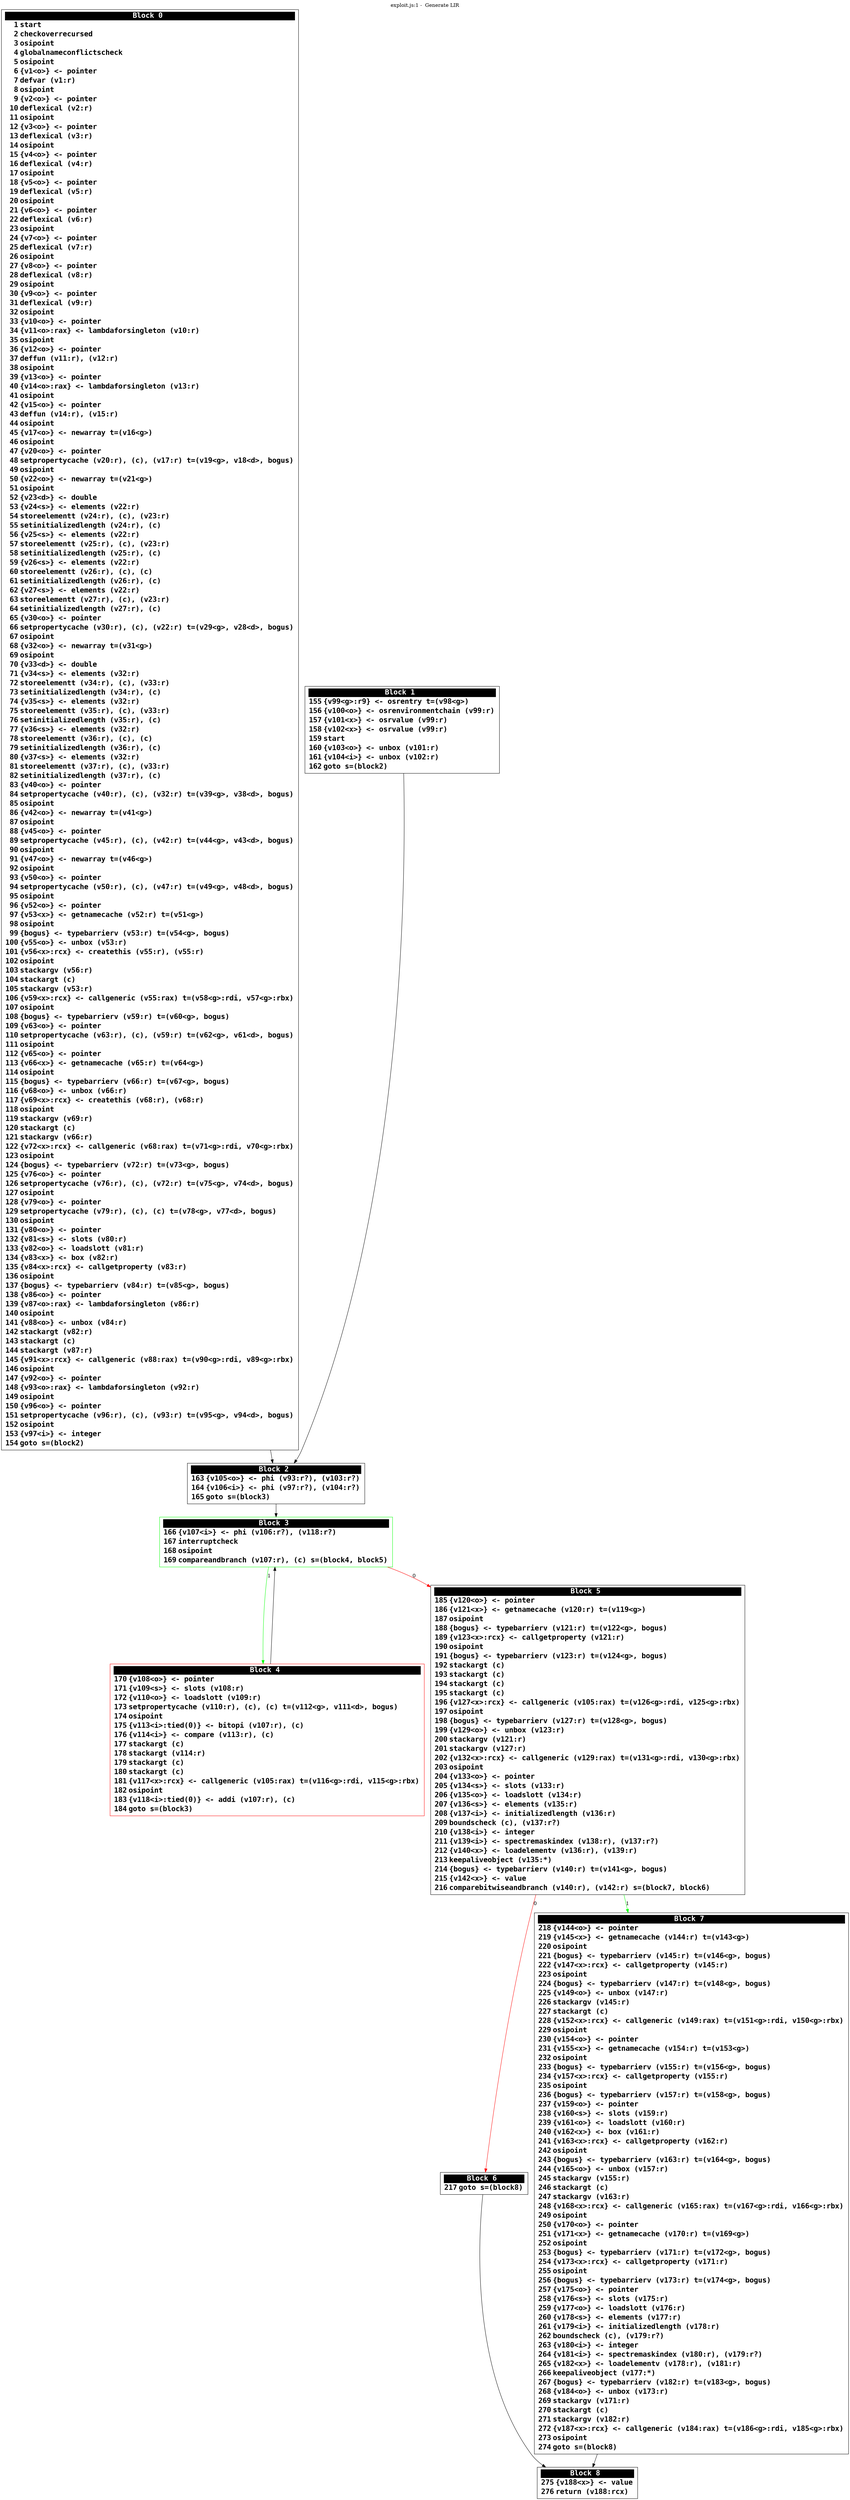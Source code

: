 digraph {
labelloc = t;
labelfontsize = 30;
label = "exploit.js:1 -  Generate LIR";
  rankdir=TB
  splines=true

  "Block0" [ shape=box fontsize=20 fontname="Consolas Bold" label=<<table border="0" cellborder="0" cellpadding="1"><tr><td align="center" bgcolor="black" colspan="3"><font color="white">Block 0 </font></td></tr><tr><td align="right" port="i1">1</td><td align="left">start</td></tr><tr><td align="right" port="i2">2</td><td align="left">checkoverrecursed</td></tr><tr><td align="right" port="i3">3</td><td align="left">osipoint</td></tr><tr><td align="right" port="i4">4</td><td align="left">globalnameconflictscheck</td></tr><tr><td align="right" port="i5">5</td><td align="left">osipoint</td></tr><tr><td align="right" port="i6">6</td><td align="left">{v1&lt;o&gt;} &lt;- pointer</td></tr><tr><td align="right" port="i7">7</td><td align="left">defvar (v1:r)</td></tr><tr><td align="right" port="i8">8</td><td align="left">osipoint</td></tr><tr><td align="right" port="i9">9</td><td align="left">{v2&lt;o&gt;} &lt;- pointer</td></tr><tr><td align="right" port="i10">10</td><td align="left">deflexical (v2:r)</td></tr><tr><td align="right" port="i11">11</td><td align="left">osipoint</td></tr><tr><td align="right" port="i12">12</td><td align="left">{v3&lt;o&gt;} &lt;- pointer</td></tr><tr><td align="right" port="i13">13</td><td align="left">deflexical (v3:r)</td></tr><tr><td align="right" port="i14">14</td><td align="left">osipoint</td></tr><tr><td align="right" port="i15">15</td><td align="left">{v4&lt;o&gt;} &lt;- pointer</td></tr><tr><td align="right" port="i16">16</td><td align="left">deflexical (v4:r)</td></tr><tr><td align="right" port="i17">17</td><td align="left">osipoint</td></tr><tr><td align="right" port="i18">18</td><td align="left">{v5&lt;o&gt;} &lt;- pointer</td></tr><tr><td align="right" port="i19">19</td><td align="left">deflexical (v5:r)</td></tr><tr><td align="right" port="i20">20</td><td align="left">osipoint</td></tr><tr><td align="right" port="i21">21</td><td align="left">{v6&lt;o&gt;} &lt;- pointer</td></tr><tr><td align="right" port="i22">22</td><td align="left">deflexical (v6:r)</td></tr><tr><td align="right" port="i23">23</td><td align="left">osipoint</td></tr><tr><td align="right" port="i24">24</td><td align="left">{v7&lt;o&gt;} &lt;- pointer</td></tr><tr><td align="right" port="i25">25</td><td align="left">deflexical (v7:r)</td></tr><tr><td align="right" port="i26">26</td><td align="left">osipoint</td></tr><tr><td align="right" port="i27">27</td><td align="left">{v8&lt;o&gt;} &lt;- pointer</td></tr><tr><td align="right" port="i28">28</td><td align="left">deflexical (v8:r)</td></tr><tr><td align="right" port="i29">29</td><td align="left">osipoint</td></tr><tr><td align="right" port="i30">30</td><td align="left">{v9&lt;o&gt;} &lt;- pointer</td></tr><tr><td align="right" port="i31">31</td><td align="left">deflexical (v9:r)</td></tr><tr><td align="right" port="i32">32</td><td align="left">osipoint</td></tr><tr><td align="right" port="i33">33</td><td align="left">{v10&lt;o&gt;} &lt;- pointer</td></tr><tr><td align="right" port="i34">34</td><td align="left">{v11&lt;o&gt;:rax} &lt;- lambdaforsingleton (v10:r)</td></tr><tr><td align="right" port="i35">35</td><td align="left">osipoint</td></tr><tr><td align="right" port="i36">36</td><td align="left">{v12&lt;o&gt;} &lt;- pointer</td></tr><tr><td align="right" port="i37">37</td><td align="left">deffun (v11:r), (v12:r)</td></tr><tr><td align="right" port="i38">38</td><td align="left">osipoint</td></tr><tr><td align="right" port="i39">39</td><td align="left">{v13&lt;o&gt;} &lt;- pointer</td></tr><tr><td align="right" port="i40">40</td><td align="left">{v14&lt;o&gt;:rax} &lt;- lambdaforsingleton (v13:r)</td></tr><tr><td align="right" port="i41">41</td><td align="left">osipoint</td></tr><tr><td align="right" port="i42">42</td><td align="left">{v15&lt;o&gt;} &lt;- pointer</td></tr><tr><td align="right" port="i43">43</td><td align="left">deffun (v14:r), (v15:r)</td></tr><tr><td align="right" port="i44">44</td><td align="left">osipoint</td></tr><tr><td align="right" port="i45">45</td><td align="left">{v17&lt;o&gt;} &lt;- newarray t=(v16&lt;g&gt;)</td></tr><tr><td align="right" port="i46">46</td><td align="left">osipoint</td></tr><tr><td align="right" port="i47">47</td><td align="left">{v20&lt;o&gt;} &lt;- pointer</td></tr><tr><td align="right" port="i48">48</td><td align="left">setpropertycache (v20:r), (c), (v17:r) t=(v19&lt;g&gt;, v18&lt;d&gt;, bogus)</td></tr><tr><td align="right" port="i49">49</td><td align="left">osipoint</td></tr><tr><td align="right" port="i50">50</td><td align="left">{v22&lt;o&gt;} &lt;- newarray t=(v21&lt;g&gt;)</td></tr><tr><td align="right" port="i51">51</td><td align="left">osipoint</td></tr><tr><td align="right" port="i52">52</td><td align="left">{v23&lt;d&gt;} &lt;- double</td></tr><tr><td align="right" port="i53">53</td><td align="left">{v24&lt;s&gt;} &lt;- elements (v22:r)</td></tr><tr><td align="right" port="i54">54</td><td align="left">storeelementt (v24:r), (c), (v23:r)</td></tr><tr><td align="right" port="i55">55</td><td align="left">setinitializedlength (v24:r), (c)</td></tr><tr><td align="right" port="i56">56</td><td align="left">{v25&lt;s&gt;} &lt;- elements (v22:r)</td></tr><tr><td align="right" port="i57">57</td><td align="left">storeelementt (v25:r), (c), (v23:r)</td></tr><tr><td align="right" port="i58">58</td><td align="left">setinitializedlength (v25:r), (c)</td></tr><tr><td align="right" port="i59">59</td><td align="left">{v26&lt;s&gt;} &lt;- elements (v22:r)</td></tr><tr><td align="right" port="i60">60</td><td align="left">storeelementt (v26:r), (c), (c)</td></tr><tr><td align="right" port="i61">61</td><td align="left">setinitializedlength (v26:r), (c)</td></tr><tr><td align="right" port="i62">62</td><td align="left">{v27&lt;s&gt;} &lt;- elements (v22:r)</td></tr><tr><td align="right" port="i63">63</td><td align="left">storeelementt (v27:r), (c), (v23:r)</td></tr><tr><td align="right" port="i64">64</td><td align="left">setinitializedlength (v27:r), (c)</td></tr><tr><td align="right" port="i65">65</td><td align="left">{v30&lt;o&gt;} &lt;- pointer</td></tr><tr><td align="right" port="i66">66</td><td align="left">setpropertycache (v30:r), (c), (v22:r) t=(v29&lt;g&gt;, v28&lt;d&gt;, bogus)</td></tr><tr><td align="right" port="i67">67</td><td align="left">osipoint</td></tr><tr><td align="right" port="i68">68</td><td align="left">{v32&lt;o&gt;} &lt;- newarray t=(v31&lt;g&gt;)</td></tr><tr><td align="right" port="i69">69</td><td align="left">osipoint</td></tr><tr><td align="right" port="i70">70</td><td align="left">{v33&lt;d&gt;} &lt;- double</td></tr><tr><td align="right" port="i71">71</td><td align="left">{v34&lt;s&gt;} &lt;- elements (v32:r)</td></tr><tr><td align="right" port="i72">72</td><td align="left">storeelementt (v34:r), (c), (v33:r)</td></tr><tr><td align="right" port="i73">73</td><td align="left">setinitializedlength (v34:r), (c)</td></tr><tr><td align="right" port="i74">74</td><td align="left">{v35&lt;s&gt;} &lt;- elements (v32:r)</td></tr><tr><td align="right" port="i75">75</td><td align="left">storeelementt (v35:r), (c), (v33:r)</td></tr><tr><td align="right" port="i76">76</td><td align="left">setinitializedlength (v35:r), (c)</td></tr><tr><td align="right" port="i77">77</td><td align="left">{v36&lt;s&gt;} &lt;- elements (v32:r)</td></tr><tr><td align="right" port="i78">78</td><td align="left">storeelementt (v36:r), (c), (c)</td></tr><tr><td align="right" port="i79">79</td><td align="left">setinitializedlength (v36:r), (c)</td></tr><tr><td align="right" port="i80">80</td><td align="left">{v37&lt;s&gt;} &lt;- elements (v32:r)</td></tr><tr><td align="right" port="i81">81</td><td align="left">storeelementt (v37:r), (c), (v33:r)</td></tr><tr><td align="right" port="i82">82</td><td align="left">setinitializedlength (v37:r), (c)</td></tr><tr><td align="right" port="i83">83</td><td align="left">{v40&lt;o&gt;} &lt;- pointer</td></tr><tr><td align="right" port="i84">84</td><td align="left">setpropertycache (v40:r), (c), (v32:r) t=(v39&lt;g&gt;, v38&lt;d&gt;, bogus)</td></tr><tr><td align="right" port="i85">85</td><td align="left">osipoint</td></tr><tr><td align="right" port="i86">86</td><td align="left">{v42&lt;o&gt;} &lt;- newarray t=(v41&lt;g&gt;)</td></tr><tr><td align="right" port="i87">87</td><td align="left">osipoint</td></tr><tr><td align="right" port="i88">88</td><td align="left">{v45&lt;o&gt;} &lt;- pointer</td></tr><tr><td align="right" port="i89">89</td><td align="left">setpropertycache (v45:r), (c), (v42:r) t=(v44&lt;g&gt;, v43&lt;d&gt;, bogus)</td></tr><tr><td align="right" port="i90">90</td><td align="left">osipoint</td></tr><tr><td align="right" port="i91">91</td><td align="left">{v47&lt;o&gt;} &lt;- newarray t=(v46&lt;g&gt;)</td></tr><tr><td align="right" port="i92">92</td><td align="left">osipoint</td></tr><tr><td align="right" port="i93">93</td><td align="left">{v50&lt;o&gt;} &lt;- pointer</td></tr><tr><td align="right" port="i94">94</td><td align="left">setpropertycache (v50:r), (c), (v47:r) t=(v49&lt;g&gt;, v48&lt;d&gt;, bogus)</td></tr><tr><td align="right" port="i95">95</td><td align="left">osipoint</td></tr><tr><td align="right" port="i96">96</td><td align="left">{v52&lt;o&gt;} &lt;- pointer</td></tr><tr><td align="right" port="i97">97</td><td align="left">{v53&lt;x&gt;} &lt;- getnamecache (v52:r) t=(v51&lt;g&gt;)</td></tr><tr><td align="right" port="i98">98</td><td align="left">osipoint</td></tr><tr><td align="right" port="i99">99</td><td align="left">{bogus} &lt;- typebarrierv (v53:r) t=(v54&lt;g&gt;, bogus)</td></tr><tr><td align="right" port="i100">100</td><td align="left">{v55&lt;o&gt;} &lt;- unbox (v53:r)</td></tr><tr><td align="right" port="i101">101</td><td align="left">{v56&lt;x&gt;:rcx} &lt;- createthis (v55:r), (v55:r)</td></tr><tr><td align="right" port="i102">102</td><td align="left">osipoint</td></tr><tr><td align="right" port="i103">103</td><td align="left">stackargv (v56:r)</td></tr><tr><td align="right" port="i104">104</td><td align="left">stackargt (c)</td></tr><tr><td align="right" port="i105">105</td><td align="left">stackargv (v53:r)</td></tr><tr><td align="right" port="i106">106</td><td align="left">{v59&lt;x&gt;:rcx} &lt;- callgeneric (v55:rax) t=(v58&lt;g&gt;:rdi, v57&lt;g&gt;:rbx)</td></tr><tr><td align="right" port="i107">107</td><td align="left">osipoint</td></tr><tr><td align="right" port="i108">108</td><td align="left">{bogus} &lt;- typebarrierv (v59:r) t=(v60&lt;g&gt;, bogus)</td></tr><tr><td align="right" port="i109">109</td><td align="left">{v63&lt;o&gt;} &lt;- pointer</td></tr><tr><td align="right" port="i110">110</td><td align="left">setpropertycache (v63:r), (c), (v59:r) t=(v62&lt;g&gt;, v61&lt;d&gt;, bogus)</td></tr><tr><td align="right" port="i111">111</td><td align="left">osipoint</td></tr><tr><td align="right" port="i112">112</td><td align="left">{v65&lt;o&gt;} &lt;- pointer</td></tr><tr><td align="right" port="i113">113</td><td align="left">{v66&lt;x&gt;} &lt;- getnamecache (v65:r) t=(v64&lt;g&gt;)</td></tr><tr><td align="right" port="i114">114</td><td align="left">osipoint</td></tr><tr><td align="right" port="i115">115</td><td align="left">{bogus} &lt;- typebarrierv (v66:r) t=(v67&lt;g&gt;, bogus)</td></tr><tr><td align="right" port="i116">116</td><td align="left">{v68&lt;o&gt;} &lt;- unbox (v66:r)</td></tr><tr><td align="right" port="i117">117</td><td align="left">{v69&lt;x&gt;:rcx} &lt;- createthis (v68:r), (v68:r)</td></tr><tr><td align="right" port="i118">118</td><td align="left">osipoint</td></tr><tr><td align="right" port="i119">119</td><td align="left">stackargv (v69:r)</td></tr><tr><td align="right" port="i120">120</td><td align="left">stackargt (c)</td></tr><tr><td align="right" port="i121">121</td><td align="left">stackargv (v66:r)</td></tr><tr><td align="right" port="i122">122</td><td align="left">{v72&lt;x&gt;:rcx} &lt;- callgeneric (v68:rax) t=(v71&lt;g&gt;:rdi, v70&lt;g&gt;:rbx)</td></tr><tr><td align="right" port="i123">123</td><td align="left">osipoint</td></tr><tr><td align="right" port="i124">124</td><td align="left">{bogus} &lt;- typebarrierv (v72:r) t=(v73&lt;g&gt;, bogus)</td></tr><tr><td align="right" port="i125">125</td><td align="left">{v76&lt;o&gt;} &lt;- pointer</td></tr><tr><td align="right" port="i126">126</td><td align="left">setpropertycache (v76:r), (c), (v72:r) t=(v75&lt;g&gt;, v74&lt;d&gt;, bogus)</td></tr><tr><td align="right" port="i127">127</td><td align="left">osipoint</td></tr><tr><td align="right" port="i128">128</td><td align="left">{v79&lt;o&gt;} &lt;- pointer</td></tr><tr><td align="right" port="i129">129</td><td align="left">setpropertycache (v79:r), (c), (c) t=(v78&lt;g&gt;, v77&lt;d&gt;, bogus)</td></tr><tr><td align="right" port="i130">130</td><td align="left">osipoint</td></tr><tr><td align="right" port="i131">131</td><td align="left">{v80&lt;o&gt;} &lt;- pointer</td></tr><tr><td align="right" port="i132">132</td><td align="left">{v81&lt;s&gt;} &lt;- slots (v80:r)</td></tr><tr><td align="right" port="i133">133</td><td align="left">{v82&lt;o&gt;} &lt;- loadslott (v81:r)</td></tr><tr><td align="right" port="i134">134</td><td align="left">{v83&lt;x&gt;} &lt;- box (v82:r)</td></tr><tr><td align="right" port="i135">135</td><td align="left">{v84&lt;x&gt;:rcx} &lt;- callgetproperty (v83:r)</td></tr><tr><td align="right" port="i136">136</td><td align="left">osipoint</td></tr><tr><td align="right" port="i137">137</td><td align="left">{bogus} &lt;- typebarrierv (v84:r) t=(v85&lt;g&gt;, bogus)</td></tr><tr><td align="right" port="i138">138</td><td align="left">{v86&lt;o&gt;} &lt;- pointer</td></tr><tr><td align="right" port="i139">139</td><td align="left">{v87&lt;o&gt;:rax} &lt;- lambdaforsingleton (v86:r)</td></tr><tr><td align="right" port="i140">140</td><td align="left">osipoint</td></tr><tr><td align="right" port="i141">141</td><td align="left">{v88&lt;o&gt;} &lt;- unbox (v84:r)</td></tr><tr><td align="right" port="i142">142</td><td align="left">stackargt (v82:r)</td></tr><tr><td align="right" port="i143">143</td><td align="left">stackargt (c)</td></tr><tr><td align="right" port="i144">144</td><td align="left">stackargt (v87:r)</td></tr><tr><td align="right" port="i145">145</td><td align="left">{v91&lt;x&gt;:rcx} &lt;- callgeneric (v88:rax) t=(v90&lt;g&gt;:rdi, v89&lt;g&gt;:rbx)</td></tr><tr><td align="right" port="i146">146</td><td align="left">osipoint</td></tr><tr><td align="right" port="i147">147</td><td align="left">{v92&lt;o&gt;} &lt;- pointer</td></tr><tr><td align="right" port="i148">148</td><td align="left">{v93&lt;o&gt;:rax} &lt;- lambdaforsingleton (v92:r)</td></tr><tr><td align="right" port="i149">149</td><td align="left">osipoint</td></tr><tr><td align="right" port="i150">150</td><td align="left">{v96&lt;o&gt;} &lt;- pointer</td></tr><tr><td align="right" port="i151">151</td><td align="left">setpropertycache (v96:r), (c), (v93:r) t=(v95&lt;g&gt;, v94&lt;d&gt;, bogus)</td></tr><tr><td align="right" port="i152">152</td><td align="left">osipoint</td></tr><tr><td align="right" port="i153">153</td><td align="left">{v97&lt;i&gt;} &lt;- integer</td></tr><tr><td align="right" port="i154">154</td><td align="left">goto s=(block2)</td></tr></table>> ] ;
  "Block1" [ shape=box fontsize=20 fontname="Consolas Bold" label=<<table border="0" cellborder="0" cellpadding="1"><tr><td align="center" bgcolor="black" colspan="3"><font color="white">Block 1 </font></td></tr><tr><td align="right" port="i155">155</td><td align="left">{v99&lt;g&gt;:r9} &lt;- osrentry t=(v98&lt;g&gt;)</td></tr><tr><td align="right" port="i156">156</td><td align="left">{v100&lt;o&gt;} &lt;- osrenvironmentchain (v99:r)</td></tr><tr><td align="right" port="i157">157</td><td align="left">{v101&lt;x&gt;} &lt;- osrvalue (v99:r)</td></tr><tr><td align="right" port="i158">158</td><td align="left">{v102&lt;x&gt;} &lt;- osrvalue (v99:r)</td></tr><tr><td align="right" port="i159">159</td><td align="left">start</td></tr><tr><td align="right" port="i160">160</td><td align="left">{v103&lt;o&gt;} &lt;- unbox (v101:r)</td></tr><tr><td align="right" port="i161">161</td><td align="left">{v104&lt;i&gt;} &lt;- unbox (v102:r)</td></tr><tr><td align="right" port="i162">162</td><td align="left">goto s=(block2)</td></tr></table>> ] ;
  "Block2" [ shape=box fontsize=20 fontname="Consolas Bold" label=<<table border="0" cellborder="0" cellpadding="1"><tr><td align="center" bgcolor="black" colspan="3"><font color="white">Block 2 </font></td></tr><tr><td align="right" port="i163">163</td><td align="left">{v105&lt;o&gt;} &lt;- phi (v93:r?), (v103:r?)</td></tr><tr><td align="right" port="i164">164</td><td align="left">{v106&lt;i&gt;} &lt;- phi (v97:r?), (v104:r?)</td></tr><tr><td align="right" port="i165">165</td><td align="left">goto s=(block3)</td></tr></table>> ] ;
  "Block3" [ color=green shape=box fontsize=20 fontname="Consolas Bold" label=<<table border="0" cellborder="0" cellpadding="1"><tr><td align="center" bgcolor="black" colspan="3"><font color="white">Block 3 </font></td></tr><tr><td align="right" port="i166">166</td><td align="left">{v107&lt;i&gt;} &lt;- phi (v106:r?), (v118:r?)</td></tr><tr><td align="right" port="i167">167</td><td align="left">interruptcheck</td></tr><tr><td align="right" port="i168">168</td><td align="left">osipoint</td></tr><tr><td align="right" port="i169">169</td><td align="left">compareandbranch (v107:r), (c) s=(block4, block5)</td></tr></table>> ] ;
  "Block4" [ color=red shape=box fontsize=20 fontname="Consolas Bold" label=<<table border="0" cellborder="0" cellpadding="1"><tr><td align="center" bgcolor="black" colspan="3"><font color="white">Block 4 </font></td></tr><tr><td align="right" port="i170">170</td><td align="left">{v108&lt;o&gt;} &lt;- pointer</td></tr><tr><td align="right" port="i171">171</td><td align="left">{v109&lt;s&gt;} &lt;- slots (v108:r)</td></tr><tr><td align="right" port="i172">172</td><td align="left">{v110&lt;o&gt;} &lt;- loadslott (v109:r)</td></tr><tr><td align="right" port="i173">173</td><td align="left">setpropertycache (v110:r), (c), (c) t=(v112&lt;g&gt;, v111&lt;d&gt;, bogus)</td></tr><tr><td align="right" port="i174">174</td><td align="left">osipoint</td></tr><tr><td align="right" port="i175">175</td><td align="left">{v113&lt;i&gt;:tied(0)} &lt;- bitopi (v107:r), (c)</td></tr><tr><td align="right" port="i176">176</td><td align="left">{v114&lt;i&gt;} &lt;- compare (v113:r), (c)</td></tr><tr><td align="right" port="i177">177</td><td align="left">stackargt (c)</td></tr><tr><td align="right" port="i178">178</td><td align="left">stackargt (v114:r)</td></tr><tr><td align="right" port="i179">179</td><td align="left">stackargt (c)</td></tr><tr><td align="right" port="i180">180</td><td align="left">stackargt (c)</td></tr><tr><td align="right" port="i181">181</td><td align="left">{v117&lt;x&gt;:rcx} &lt;- callgeneric (v105:rax) t=(v116&lt;g&gt;:rdi, v115&lt;g&gt;:rbx)</td></tr><tr><td align="right" port="i182">182</td><td align="left">osipoint</td></tr><tr><td align="right" port="i183">183</td><td align="left">{v118&lt;i&gt;:tied(0)} &lt;- addi (v107:r), (c)</td></tr><tr><td align="right" port="i184">184</td><td align="left">goto s=(block3)</td></tr></table>> ] ;
  "Block5" [ shape=box fontsize=20 fontname="Consolas Bold" label=<<table border="0" cellborder="0" cellpadding="1"><tr><td align="center" bgcolor="black" colspan="3"><font color="white">Block 5 </font></td></tr><tr><td align="right" port="i185">185</td><td align="left">{v120&lt;o&gt;} &lt;- pointer</td></tr><tr><td align="right" port="i186">186</td><td align="left">{v121&lt;x&gt;} &lt;- getnamecache (v120:r) t=(v119&lt;g&gt;)</td></tr><tr><td align="right" port="i187">187</td><td align="left">osipoint</td></tr><tr><td align="right" port="i188">188</td><td align="left">{bogus} &lt;- typebarrierv (v121:r) t=(v122&lt;g&gt;, bogus)</td></tr><tr><td align="right" port="i189">189</td><td align="left">{v123&lt;x&gt;:rcx} &lt;- callgetproperty (v121:r)</td></tr><tr><td align="right" port="i190">190</td><td align="left">osipoint</td></tr><tr><td align="right" port="i191">191</td><td align="left">{bogus} &lt;- typebarrierv (v123:r) t=(v124&lt;g&gt;, bogus)</td></tr><tr><td align="right" port="i192">192</td><td align="left">stackargt (c)</td></tr><tr><td align="right" port="i193">193</td><td align="left">stackargt (c)</td></tr><tr><td align="right" port="i194">194</td><td align="left">stackargt (c)</td></tr><tr><td align="right" port="i195">195</td><td align="left">stackargt (c)</td></tr><tr><td align="right" port="i196">196</td><td align="left">{v127&lt;x&gt;:rcx} &lt;- callgeneric (v105:rax) t=(v126&lt;g&gt;:rdi, v125&lt;g&gt;:rbx)</td></tr><tr><td align="right" port="i197">197</td><td align="left">osipoint</td></tr><tr><td align="right" port="i198">198</td><td align="left">{bogus} &lt;- typebarrierv (v127:r) t=(v128&lt;g&gt;, bogus)</td></tr><tr><td align="right" port="i199">199</td><td align="left">{v129&lt;o&gt;} &lt;- unbox (v123:r)</td></tr><tr><td align="right" port="i200">200</td><td align="left">stackargv (v121:r)</td></tr><tr><td align="right" port="i201">201</td><td align="left">stackargv (v127:r)</td></tr><tr><td align="right" port="i202">202</td><td align="left">{v132&lt;x&gt;:rcx} &lt;- callgeneric (v129:rax) t=(v131&lt;g&gt;:rdi, v130&lt;g&gt;:rbx)</td></tr><tr><td align="right" port="i203">203</td><td align="left">osipoint</td></tr><tr><td align="right" port="i204">204</td><td align="left">{v133&lt;o&gt;} &lt;- pointer</td></tr><tr><td align="right" port="i205">205</td><td align="left">{v134&lt;s&gt;} &lt;- slots (v133:r)</td></tr><tr><td align="right" port="i206">206</td><td align="left">{v135&lt;o&gt;} &lt;- loadslott (v134:r)</td></tr><tr><td align="right" port="i207">207</td><td align="left">{v136&lt;s&gt;} &lt;- elements (v135:r)</td></tr><tr><td align="right" port="i208">208</td><td align="left">{v137&lt;i&gt;} &lt;- initializedlength (v136:r)</td></tr><tr><td align="right" port="i209">209</td><td align="left">boundscheck (c), (v137:r?)</td></tr><tr><td align="right" port="i210">210</td><td align="left">{v138&lt;i&gt;} &lt;- integer</td></tr><tr><td align="right" port="i211">211</td><td align="left">{v139&lt;i&gt;} &lt;- spectremaskindex (v138:r), (v137:r?)</td></tr><tr><td align="right" port="i212">212</td><td align="left">{v140&lt;x&gt;} &lt;- loadelementv (v136:r), (v139:r)</td></tr><tr><td align="right" port="i213">213</td><td align="left">keepaliveobject (v135:*)</td></tr><tr><td align="right" port="i214">214</td><td align="left">{bogus} &lt;- typebarrierv (v140:r) t=(v141&lt;g&gt;, bogus)</td></tr><tr><td align="right" port="i215">215</td><td align="left">{v142&lt;x&gt;} &lt;- value</td></tr><tr><td align="right" port="i216">216</td><td align="left">comparebitwiseandbranch (v140:r), (v142:r) s=(block7, block6)</td></tr></table>> ] ;
  "Block6" [ shape=box fontsize=20 fontname="Consolas Bold" label=<<table border="0" cellborder="0" cellpadding="1"><tr><td align="center" bgcolor="black" colspan="3"><font color="white">Block 6 </font></td></tr><tr><td align="right" port="i217">217</td><td align="left">goto s=(block8)</td></tr></table>> ] ;
  "Block7" [ shape=box fontsize=20 fontname="Consolas Bold" label=<<table border="0" cellborder="0" cellpadding="1"><tr><td align="center" bgcolor="black" colspan="3"><font color="white">Block 7 </font></td></tr><tr><td align="right" port="i218">218</td><td align="left">{v144&lt;o&gt;} &lt;- pointer</td></tr><tr><td align="right" port="i219">219</td><td align="left">{v145&lt;x&gt;} &lt;- getnamecache (v144:r) t=(v143&lt;g&gt;)</td></tr><tr><td align="right" port="i220">220</td><td align="left">osipoint</td></tr><tr><td align="right" port="i221">221</td><td align="left">{bogus} &lt;- typebarrierv (v145:r) t=(v146&lt;g&gt;, bogus)</td></tr><tr><td align="right" port="i222">222</td><td align="left">{v147&lt;x&gt;:rcx} &lt;- callgetproperty (v145:r)</td></tr><tr><td align="right" port="i223">223</td><td align="left">osipoint</td></tr><tr><td align="right" port="i224">224</td><td align="left">{bogus} &lt;- typebarrierv (v147:r) t=(v148&lt;g&gt;, bogus)</td></tr><tr><td align="right" port="i225">225</td><td align="left">{v149&lt;o&gt;} &lt;- unbox (v147:r)</td></tr><tr><td align="right" port="i226">226</td><td align="left">stackargv (v145:r)</td></tr><tr><td align="right" port="i227">227</td><td align="left">stackargt (c)</td></tr><tr><td align="right" port="i228">228</td><td align="left">{v152&lt;x&gt;:rcx} &lt;- callgeneric (v149:rax) t=(v151&lt;g&gt;:rdi, v150&lt;g&gt;:rbx)</td></tr><tr><td align="right" port="i229">229</td><td align="left">osipoint</td></tr><tr><td align="right" port="i230">230</td><td align="left">{v154&lt;o&gt;} &lt;- pointer</td></tr><tr><td align="right" port="i231">231</td><td align="left">{v155&lt;x&gt;} &lt;- getnamecache (v154:r) t=(v153&lt;g&gt;)</td></tr><tr><td align="right" port="i232">232</td><td align="left">osipoint</td></tr><tr><td align="right" port="i233">233</td><td align="left">{bogus} &lt;- typebarrierv (v155:r) t=(v156&lt;g&gt;, bogus)</td></tr><tr><td align="right" port="i234">234</td><td align="left">{v157&lt;x&gt;:rcx} &lt;- callgetproperty (v155:r)</td></tr><tr><td align="right" port="i235">235</td><td align="left">osipoint</td></tr><tr><td align="right" port="i236">236</td><td align="left">{bogus} &lt;- typebarrierv (v157:r) t=(v158&lt;g&gt;, bogus)</td></tr><tr><td align="right" port="i237">237</td><td align="left">{v159&lt;o&gt;} &lt;- pointer</td></tr><tr><td align="right" port="i238">238</td><td align="left">{v160&lt;s&gt;} &lt;- slots (v159:r)</td></tr><tr><td align="right" port="i239">239</td><td align="left">{v161&lt;o&gt;} &lt;- loadslott (v160:r)</td></tr><tr><td align="right" port="i240">240</td><td align="left">{v162&lt;x&gt;} &lt;- box (v161:r)</td></tr><tr><td align="right" port="i241">241</td><td align="left">{v163&lt;x&gt;:rcx} &lt;- callgetproperty (v162:r)</td></tr><tr><td align="right" port="i242">242</td><td align="left">osipoint</td></tr><tr><td align="right" port="i243">243</td><td align="left">{bogus} &lt;- typebarrierv (v163:r) t=(v164&lt;g&gt;, bogus)</td></tr><tr><td align="right" port="i244">244</td><td align="left">{v165&lt;o&gt;} &lt;- unbox (v157:r)</td></tr><tr><td align="right" port="i245">245</td><td align="left">stackargv (v155:r)</td></tr><tr><td align="right" port="i246">246</td><td align="left">stackargt (c)</td></tr><tr><td align="right" port="i247">247</td><td align="left">stackargv (v163:r)</td></tr><tr><td align="right" port="i248">248</td><td align="left">{v168&lt;x&gt;:rcx} &lt;- callgeneric (v165:rax) t=(v167&lt;g&gt;:rdi, v166&lt;g&gt;:rbx)</td></tr><tr><td align="right" port="i249">249</td><td align="left">osipoint</td></tr><tr><td align="right" port="i250">250</td><td align="left">{v170&lt;o&gt;} &lt;- pointer</td></tr><tr><td align="right" port="i251">251</td><td align="left">{v171&lt;x&gt;} &lt;- getnamecache (v170:r) t=(v169&lt;g&gt;)</td></tr><tr><td align="right" port="i252">252</td><td align="left">osipoint</td></tr><tr><td align="right" port="i253">253</td><td align="left">{bogus} &lt;- typebarrierv (v171:r) t=(v172&lt;g&gt;, bogus)</td></tr><tr><td align="right" port="i254">254</td><td align="left">{v173&lt;x&gt;:rcx} &lt;- callgetproperty (v171:r)</td></tr><tr><td align="right" port="i255">255</td><td align="left">osipoint</td></tr><tr><td align="right" port="i256">256</td><td align="left">{bogus} &lt;- typebarrierv (v173:r) t=(v174&lt;g&gt;, bogus)</td></tr><tr><td align="right" port="i257">257</td><td align="left">{v175&lt;o&gt;} &lt;- pointer</td></tr><tr><td align="right" port="i258">258</td><td align="left">{v176&lt;s&gt;} &lt;- slots (v175:r)</td></tr><tr><td align="right" port="i259">259</td><td align="left">{v177&lt;o&gt;} &lt;- loadslott (v176:r)</td></tr><tr><td align="right" port="i260">260</td><td align="left">{v178&lt;s&gt;} &lt;- elements (v177:r)</td></tr><tr><td align="right" port="i261">261</td><td align="left">{v179&lt;i&gt;} &lt;- initializedlength (v178:r)</td></tr><tr><td align="right" port="i262">262</td><td align="left">boundscheck (c), (v179:r?)</td></tr><tr><td align="right" port="i263">263</td><td align="left">{v180&lt;i&gt;} &lt;- integer</td></tr><tr><td align="right" port="i264">264</td><td align="left">{v181&lt;i&gt;} &lt;- spectremaskindex (v180:r), (v179:r?)</td></tr><tr><td align="right" port="i265">265</td><td align="left">{v182&lt;x&gt;} &lt;- loadelementv (v178:r), (v181:r)</td></tr><tr><td align="right" port="i266">266</td><td align="left">keepaliveobject (v177:*)</td></tr><tr><td align="right" port="i267">267</td><td align="left">{bogus} &lt;- typebarrierv (v182:r) t=(v183&lt;g&gt;, bogus)</td></tr><tr><td align="right" port="i268">268</td><td align="left">{v184&lt;o&gt;} &lt;- unbox (v173:r)</td></tr><tr><td align="right" port="i269">269</td><td align="left">stackargv (v171:r)</td></tr><tr><td align="right" port="i270">270</td><td align="left">stackargt (c)</td></tr><tr><td align="right" port="i271">271</td><td align="left">stackargv (v182:r)</td></tr><tr><td align="right" port="i272">272</td><td align="left">{v187&lt;x&gt;:rcx} &lt;- callgeneric (v184:rax) t=(v186&lt;g&gt;:rdi, v185&lt;g&gt;:rbx)</td></tr><tr><td align="right" port="i273">273</td><td align="left">osipoint</td></tr><tr><td align="right" port="i274">274</td><td align="left">goto s=(block8)</td></tr></table>> ] ;
  "Block8" [ shape=box fontsize=20 fontname="Consolas Bold" label=<<table border="0" cellborder="0" cellpadding="1"><tr><td align="center" bgcolor="black" colspan="3"><font color="white">Block 8 </font></td></tr><tr><td align="right" port="i275">275</td><td align="left">{v188&lt;x&gt;} &lt;- value</td></tr><tr><td align="right" port="i276">276</td><td align="left">return (v188:rcx)</td></tr></table>> ] ;

  "Block0" -> "Block2" ;
  "Block1" -> "Block2" ;
  "Block2" -> "Block3" ;
  "Block3" -> "Block4" [ color=green label=1 ] ;
  "Block3" -> "Block5" [ color=red label=0 ] ;
  "Block4" -> "Block3" ;
  "Block5" -> "Block7" [ color=green label=1 ] ;
  "Block5" -> "Block6" [ color=red label=0 ] ;
  "Block6" -> "Block8" ;
  "Block7" -> "Block8" ;
}
